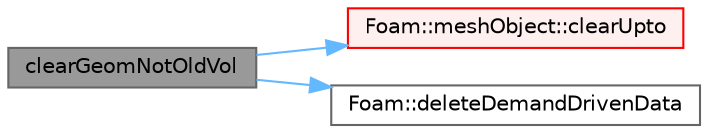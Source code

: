 digraph "clearGeomNotOldVol"
{
 // LATEX_PDF_SIZE
  bgcolor="transparent";
  edge [fontname=Helvetica,fontsize=10,labelfontname=Helvetica,labelfontsize=10];
  node [fontname=Helvetica,fontsize=10,shape=box,height=0.2,width=0.4];
  rankdir="LR";
  Node1 [id="Node000001",label="clearGeomNotOldVol",height=0.2,width=0.4,color="gray40", fillcolor="grey60", style="filled", fontcolor="black",tooltip=" "];
  Node1 -> Node2 [id="edge1_Node000001_Node000002",color="steelblue1",style="solid",tooltip=" "];
  Node2 [id="Node000002",label="Foam::meshObject::clearUpto",height=0.2,width=0.4,color="red", fillcolor="#FFF0F0", style="filled",URL="$classFoam_1_1meshObject.html#a0e6f0fbbf45696957b50278eef460d9f",tooltip=" "];
  Node1 -> Node18 [id="edge2_Node000001_Node000018",color="steelblue1",style="solid",tooltip=" "];
  Node18 [id="Node000018",label="Foam::deleteDemandDrivenData",height=0.2,width=0.4,color="grey40", fillcolor="white", style="filled",URL="$namespaceFoam.html#ae6c4f650fb225643e078ee7f026d1e54",tooltip=" "];
}
